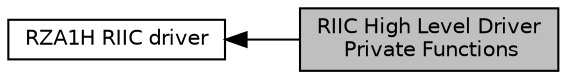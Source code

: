 digraph "RIIC High Level Driver Private Functions"
{
  edge [fontname="Helvetica",fontsize="10",labelfontname="Helvetica",labelfontsize="10"];
  node [fontname="Helvetica",fontsize="10",shape=box];
  rankdir=LR;
  Node1 [label="RIIC High Level Driver\l Private Functions",height=0.2,width=0.4,color="black", fillcolor="grey75", style="filled", fontcolor="black",tooltip="Private header for the RIIC High Level Driver. See RIIC High Level Driver for details."];
  Node2 [label="RZA1H RIIC driver",height=0.2,width=0.4,color="black", fillcolor="white", style="filled",URL="$d4/dbd/group__SSGSTARC__56__RIIC__API.html",tooltip="This interface provides access to the RIIC peripheral on the RZA1H board. See RIIC High Level Driver ..."];
  Node2->Node1 [shape=plaintext, dir="back", style="solid"];
}
